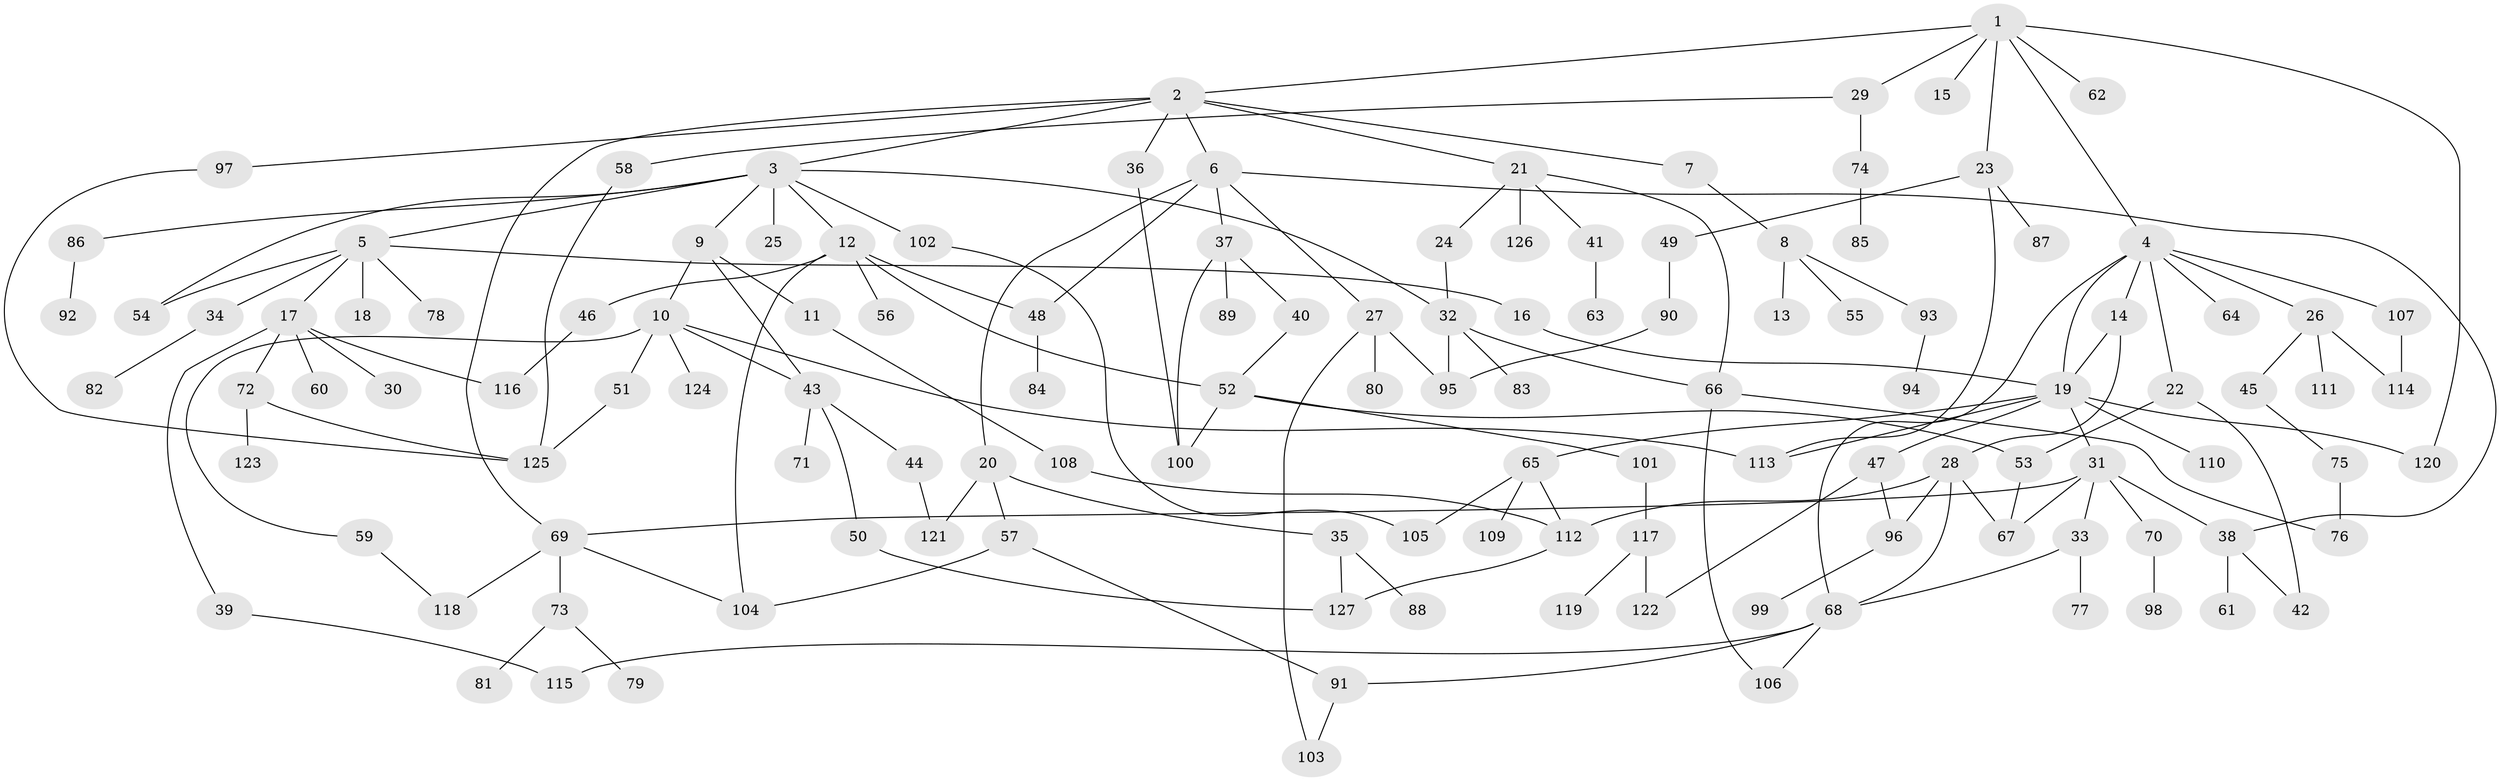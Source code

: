// coarse degree distribution, {5: 0.07936507936507936, 1: 0.47619047619047616, 2: 0.23809523809523808, 4: 0.047619047619047616, 10: 0.015873015873015872, 3: 0.06349206349206349, 6: 0.031746031746031744, 13: 0.015873015873015872, 9: 0.015873015873015872, 15: 0.015873015873015872}
// Generated by graph-tools (version 1.1) at 2025/45/03/04/25 21:45:59]
// undirected, 127 vertices, 170 edges
graph export_dot {
graph [start="1"]
  node [color=gray90,style=filled];
  1;
  2;
  3;
  4;
  5;
  6;
  7;
  8;
  9;
  10;
  11;
  12;
  13;
  14;
  15;
  16;
  17;
  18;
  19;
  20;
  21;
  22;
  23;
  24;
  25;
  26;
  27;
  28;
  29;
  30;
  31;
  32;
  33;
  34;
  35;
  36;
  37;
  38;
  39;
  40;
  41;
  42;
  43;
  44;
  45;
  46;
  47;
  48;
  49;
  50;
  51;
  52;
  53;
  54;
  55;
  56;
  57;
  58;
  59;
  60;
  61;
  62;
  63;
  64;
  65;
  66;
  67;
  68;
  69;
  70;
  71;
  72;
  73;
  74;
  75;
  76;
  77;
  78;
  79;
  80;
  81;
  82;
  83;
  84;
  85;
  86;
  87;
  88;
  89;
  90;
  91;
  92;
  93;
  94;
  95;
  96;
  97;
  98;
  99;
  100;
  101;
  102;
  103;
  104;
  105;
  106;
  107;
  108;
  109;
  110;
  111;
  112;
  113;
  114;
  115;
  116;
  117;
  118;
  119;
  120;
  121;
  122;
  123;
  124;
  125;
  126;
  127;
  1 -- 2;
  1 -- 4;
  1 -- 15;
  1 -- 23;
  1 -- 29;
  1 -- 62;
  1 -- 120;
  2 -- 3;
  2 -- 6;
  2 -- 7;
  2 -- 21;
  2 -- 36;
  2 -- 69;
  2 -- 97;
  3 -- 5;
  3 -- 9;
  3 -- 12;
  3 -- 25;
  3 -- 32;
  3 -- 86;
  3 -- 102;
  3 -- 54;
  4 -- 14;
  4 -- 19;
  4 -- 22;
  4 -- 26;
  4 -- 64;
  4 -- 107;
  4 -- 68;
  5 -- 16;
  5 -- 17;
  5 -- 18;
  5 -- 34;
  5 -- 54;
  5 -- 78;
  6 -- 20;
  6 -- 27;
  6 -- 37;
  6 -- 48;
  6 -- 38;
  7 -- 8;
  8 -- 13;
  8 -- 55;
  8 -- 93;
  9 -- 10;
  9 -- 11;
  9 -- 43;
  10 -- 51;
  10 -- 59;
  10 -- 124;
  10 -- 43;
  10 -- 113;
  11 -- 108;
  12 -- 46;
  12 -- 56;
  12 -- 48;
  12 -- 52;
  12 -- 104;
  14 -- 28;
  14 -- 19;
  16 -- 19;
  17 -- 30;
  17 -- 39;
  17 -- 60;
  17 -- 72;
  17 -- 116;
  19 -- 31;
  19 -- 47;
  19 -- 65;
  19 -- 110;
  19 -- 113;
  19 -- 120;
  20 -- 35;
  20 -- 57;
  20 -- 121;
  21 -- 24;
  21 -- 41;
  21 -- 126;
  21 -- 66;
  22 -- 42;
  22 -- 53;
  23 -- 49;
  23 -- 87;
  23 -- 113;
  24 -- 32;
  26 -- 45;
  26 -- 111;
  26 -- 114;
  27 -- 80;
  27 -- 95;
  27 -- 103;
  28 -- 96;
  28 -- 67;
  28 -- 68;
  28 -- 112;
  29 -- 58;
  29 -- 74;
  31 -- 33;
  31 -- 38;
  31 -- 70;
  31 -- 69;
  31 -- 67;
  32 -- 66;
  32 -- 83;
  32 -- 95;
  33 -- 68;
  33 -- 77;
  34 -- 82;
  35 -- 88;
  35 -- 127;
  36 -- 100;
  37 -- 40;
  37 -- 89;
  37 -- 100;
  38 -- 61;
  38 -- 42;
  39 -- 115;
  40 -- 52;
  41 -- 63;
  43 -- 44;
  43 -- 50;
  43 -- 71;
  44 -- 121;
  45 -- 75;
  46 -- 116;
  47 -- 122;
  47 -- 96;
  48 -- 84;
  49 -- 90;
  50 -- 127;
  51 -- 125;
  52 -- 100;
  52 -- 101;
  52 -- 53;
  53 -- 67;
  57 -- 91;
  57 -- 104;
  58 -- 125;
  59 -- 118;
  65 -- 109;
  65 -- 112;
  65 -- 105;
  66 -- 76;
  66 -- 106;
  68 -- 106;
  68 -- 91;
  68 -- 115;
  69 -- 73;
  69 -- 118;
  69 -- 104;
  70 -- 98;
  72 -- 123;
  72 -- 125;
  73 -- 79;
  73 -- 81;
  74 -- 85;
  75 -- 76;
  86 -- 92;
  90 -- 95;
  91 -- 103;
  93 -- 94;
  96 -- 99;
  97 -- 125;
  101 -- 117;
  102 -- 105;
  107 -- 114;
  108 -- 112;
  112 -- 127;
  117 -- 119;
  117 -- 122;
}
